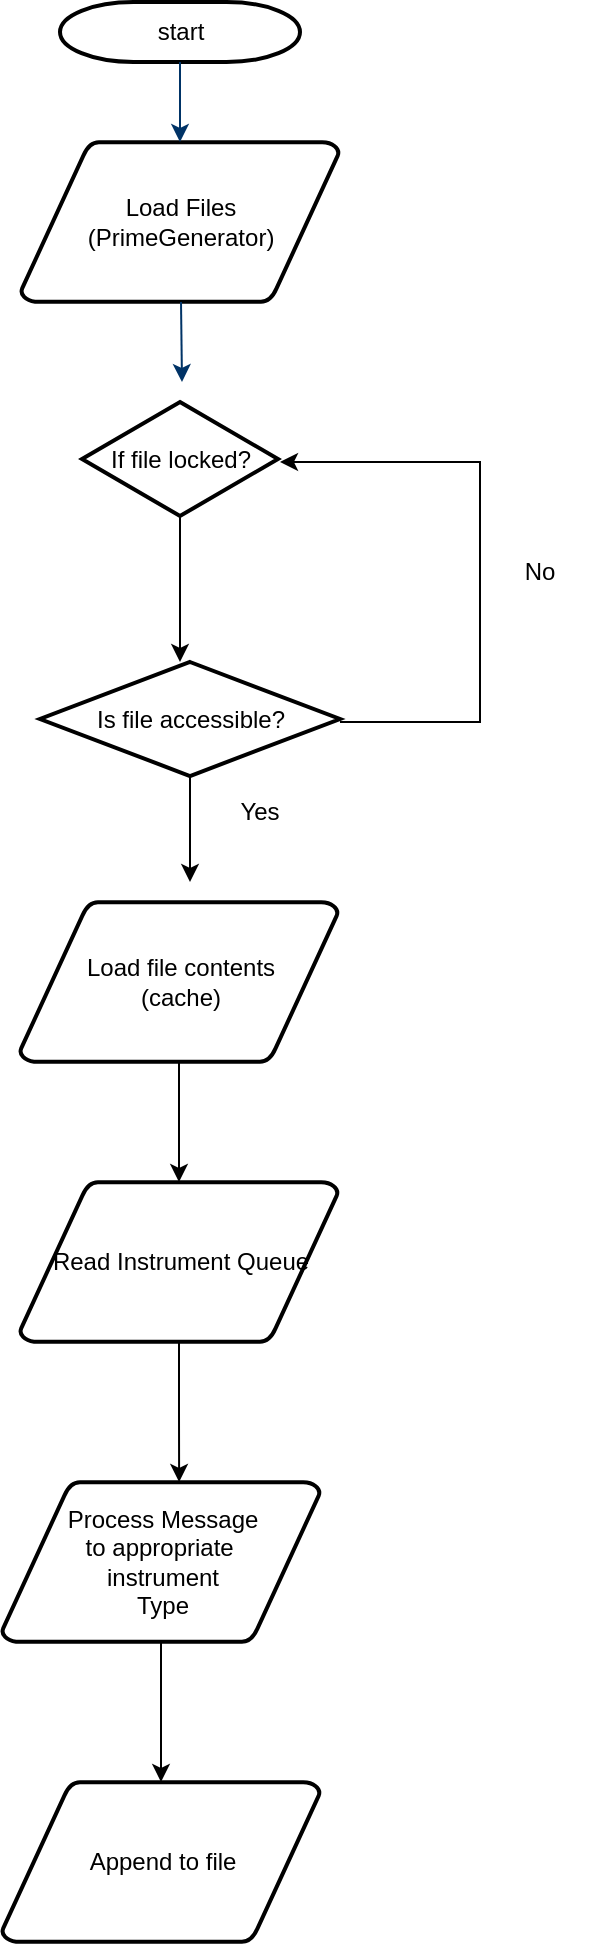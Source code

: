 <mxfile version="22.0.4" type="github">
  <diagram id="6a731a19-8d31-9384-78a2-239565b7b9f0" name="Page-1">
    <mxGraphModel dx="1434" dy="758" grid="1" gridSize="10" guides="1" tooltips="1" connect="1" arrows="1" fold="1" page="1" pageScale="1" pageWidth="1169" pageHeight="827" background="none" math="0" shadow="0">
      <root>
        <mxCell id="0" />
        <mxCell id="1" parent="0" />
        <mxCell id="2" value="start" style="shape=mxgraph.flowchart.terminator;strokeWidth=2;gradientColor=none;gradientDirection=north;fontStyle=0;html=1;" parent="1" vertex="1">
          <mxGeometry x="260" y="60" width="120" height="30" as="geometry" />
        </mxCell>
        <mxCell id="3" value="Load Files&lt;br&gt;(PrimeGenerator)" style="shape=mxgraph.flowchart.data;strokeWidth=2;gradientColor=none;gradientDirection=north;fontStyle=0;html=1;" parent="1" vertex="1">
          <mxGeometry x="240.5" y="130" width="159" height="80" as="geometry" />
        </mxCell>
        <mxCell id="7" style="fontStyle=1;strokeColor=#003366;strokeWidth=1;html=1;" parent="1" source="2" target="3" edge="1">
          <mxGeometry relative="1" as="geometry" />
        </mxCell>
        <mxCell id="8" style="fontStyle=1;strokeColor=#003366;strokeWidth=1;html=1;" parent="1" source="3" edge="1">
          <mxGeometry relative="1" as="geometry">
            <mxPoint x="321" y="250" as="targetPoint" />
          </mxGeometry>
        </mxCell>
        <mxCell id="7M9j3aXvJXNGZZPw3vvD-74" style="edgeStyle=orthogonalEdgeStyle;rounded=0;orthogonalLoop=1;jettySize=auto;html=1;exitX=0.5;exitY=1;exitDx=0;exitDy=0;exitPerimeter=0;" edge="1" parent="1" source="7M9j3aXvJXNGZZPw3vvD-55">
          <mxGeometry relative="1" as="geometry">
            <mxPoint x="320" y="390" as="targetPoint" />
          </mxGeometry>
        </mxCell>
        <mxCell id="7M9j3aXvJXNGZZPw3vvD-55" value="If file locked?" style="shape=mxgraph.flowchart.decision;strokeWidth=2;gradientColor=none;gradientDirection=north;fontStyle=0;html=1;" vertex="1" parent="1">
          <mxGeometry x="271" y="260" width="98" height="57" as="geometry" />
        </mxCell>
        <mxCell id="7M9j3aXvJXNGZZPw3vvD-62" value="Load file contents&lt;br&gt;(cache)" style="shape=mxgraph.flowchart.data;strokeWidth=2;gradientColor=none;gradientDirection=north;fontStyle=0;html=1;" vertex="1" parent="1">
          <mxGeometry x="240" y="510" width="159" height="80" as="geometry" />
        </mxCell>
        <mxCell id="7M9j3aXvJXNGZZPw3vvD-63" value="Read Instrument Queue" style="shape=mxgraph.flowchart.data;strokeWidth=2;gradientColor=none;gradientDirection=north;fontStyle=0;html=1;" vertex="1" parent="1">
          <mxGeometry x="240" y="650" width="159" height="80" as="geometry" />
        </mxCell>
        <mxCell id="7M9j3aXvJXNGZZPw3vvD-92" style="edgeStyle=orthogonalEdgeStyle;rounded=0;orthogonalLoop=1;jettySize=auto;html=1;exitX=0.5;exitY=1;exitDx=0;exitDy=0;exitPerimeter=0;" edge="1" parent="1" source="7M9j3aXvJXNGZZPw3vvD-69">
          <mxGeometry relative="1" as="geometry">
            <mxPoint x="325" y="500" as="targetPoint" />
          </mxGeometry>
        </mxCell>
        <mxCell id="7M9j3aXvJXNGZZPw3vvD-69" value="Is file accessible?" style="shape=mxgraph.flowchart.decision;strokeWidth=2;gradientColor=none;gradientDirection=north;fontStyle=0;html=1;" vertex="1" parent="1">
          <mxGeometry x="250" y="390" width="150" height="57" as="geometry" />
        </mxCell>
        <mxCell id="7M9j3aXvJXNGZZPw3vvD-77" value="Yes" style="text;html=1;strokeColor=none;fillColor=none;align=center;verticalAlign=middle;whiteSpace=wrap;rounded=0;" vertex="1" parent="1">
          <mxGeometry x="330" y="450" width="60" height="30" as="geometry" />
        </mxCell>
        <mxCell id="7M9j3aXvJXNGZZPw3vvD-87" value="" style="endArrow=classic;html=1;rounded=0;" edge="1" parent="1">
          <mxGeometry width="50" height="50" relative="1" as="geometry">
            <mxPoint x="400" y="420" as="sourcePoint" />
            <mxPoint x="370" y="290" as="targetPoint" />
            <Array as="points">
              <mxPoint x="470" y="420" />
              <mxPoint x="470" y="290" />
            </Array>
          </mxGeometry>
        </mxCell>
        <mxCell id="7M9j3aXvJXNGZZPw3vvD-88" value="No" style="text;html=1;strokeColor=none;fillColor=none;align=center;verticalAlign=middle;whiteSpace=wrap;rounded=0;" vertex="1" parent="1">
          <mxGeometry x="470" y="330" width="60" height="30" as="geometry" />
        </mxCell>
        <mxCell id="7M9j3aXvJXNGZZPw3vvD-91" style="edgeStyle=orthogonalEdgeStyle;rounded=0;orthogonalLoop=1;jettySize=auto;html=1;entryX=0.5;entryY=0;entryDx=0;entryDy=0;entryPerimeter=0;" edge="1" parent="1" source="7M9j3aXvJXNGZZPw3vvD-62" target="7M9j3aXvJXNGZZPw3vvD-63">
          <mxGeometry relative="1" as="geometry" />
        </mxCell>
        <mxCell id="7M9j3aXvJXNGZZPw3vvD-93" value="Process Message&lt;br&gt;to appropriate&amp;nbsp;&lt;br&gt;instrument&lt;br&gt;Type" style="shape=mxgraph.flowchart.data;strokeWidth=2;gradientColor=none;gradientDirection=north;fontStyle=0;html=1;" vertex="1" parent="1">
          <mxGeometry x="231" y="800" width="159" height="80" as="geometry" />
        </mxCell>
        <mxCell id="7M9j3aXvJXNGZZPw3vvD-95" style="edgeStyle=orthogonalEdgeStyle;rounded=0;orthogonalLoop=1;jettySize=auto;html=1;exitX=0.5;exitY=1;exitDx=0;exitDy=0;exitPerimeter=0;entryX=0.557;entryY=0;entryDx=0;entryDy=0;entryPerimeter=0;" edge="1" parent="1" source="7M9j3aXvJXNGZZPw3vvD-63" target="7M9j3aXvJXNGZZPw3vvD-93">
          <mxGeometry relative="1" as="geometry">
            <mxPoint x="330" y="780" as="targetPoint" />
          </mxGeometry>
        </mxCell>
        <mxCell id="7M9j3aXvJXNGZZPw3vvD-96" value="Append to file" style="shape=mxgraph.flowchart.data;strokeWidth=2;gradientColor=none;gradientDirection=north;fontStyle=0;html=1;" vertex="1" parent="1">
          <mxGeometry x="231" y="950" width="159" height="80" as="geometry" />
        </mxCell>
        <mxCell id="7M9j3aXvJXNGZZPw3vvD-97" style="edgeStyle=orthogonalEdgeStyle;rounded=0;orthogonalLoop=1;jettySize=auto;html=1;exitX=0.5;exitY=1;exitDx=0;exitDy=0;exitPerimeter=0;entryX=0.5;entryY=0;entryDx=0;entryDy=0;entryPerimeter=0;" edge="1" parent="1" source="7M9j3aXvJXNGZZPw3vvD-93" target="7M9j3aXvJXNGZZPw3vvD-96">
          <mxGeometry relative="1" as="geometry" />
        </mxCell>
      </root>
    </mxGraphModel>
  </diagram>
</mxfile>
